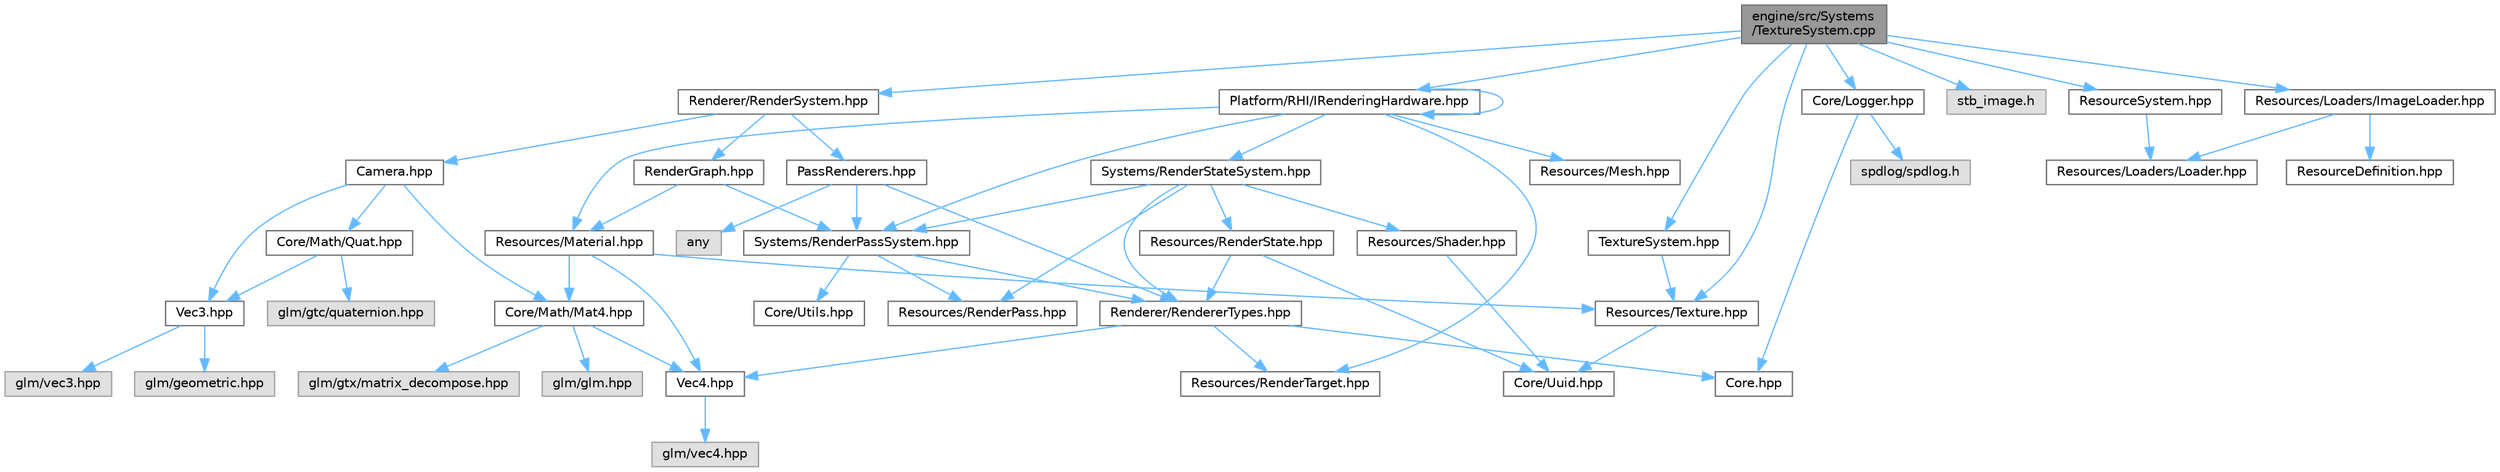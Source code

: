 digraph "engine/src/Systems/TextureSystem.cpp"
{
 // LATEX_PDF_SIZE
  bgcolor="transparent";
  edge [fontname=Helvetica,fontsize=10,labelfontname=Helvetica,labelfontsize=10];
  node [fontname=Helvetica,fontsize=10,shape=box,height=0.2,width=0.4];
  Node1 [id="Node000001",label="engine/src/Systems\l/TextureSystem.cpp",height=0.2,width=0.4,color="gray40", fillcolor="grey60", style="filled", fontcolor="black",tooltip=" "];
  Node1 -> Node2 [id="edge58_Node000001_Node000002",color="steelblue1",style="solid",tooltip=" "];
  Node2 [id="Node000002",label="TextureSystem.hpp",height=0.2,width=0.4,color="grey40", fillcolor="white", style="filled",URL="$_texture_system_8hpp.html",tooltip=" "];
  Node2 -> Node3 [id="edge59_Node000002_Node000003",color="steelblue1",style="solid",tooltip=" "];
  Node3 [id="Node000003",label="Resources/Texture.hpp",height=0.2,width=0.4,color="grey40", fillcolor="white", style="filled",URL="$_texture_8hpp.html",tooltip=" "];
  Node3 -> Node4 [id="edge60_Node000003_Node000004",color="steelblue1",style="solid",tooltip=" "];
  Node4 [id="Node000004",label="Core/Uuid.hpp",height=0.2,width=0.4,color="grey40", fillcolor="white", style="filled",URL="$_uuid_8hpp.html",tooltip=" "];
  Node1 -> Node5 [id="edge61_Node000001_Node000005",color="steelblue1",style="solid",tooltip=" "];
  Node5 [id="Node000005",label="stb_image.h",height=0.2,width=0.4,color="grey60", fillcolor="#E0E0E0", style="filled",tooltip=" "];
  Node1 -> Node6 [id="edge62_Node000001_Node000006",color="steelblue1",style="solid",tooltip=" "];
  Node6 [id="Node000006",label="Core/Logger.hpp",height=0.2,width=0.4,color="grey40", fillcolor="white", style="filled",URL="$_logger_8hpp.html",tooltip=" "];
  Node6 -> Node7 [id="edge63_Node000006_Node000007",color="steelblue1",style="solid",tooltip=" "];
  Node7 [id="Node000007",label="spdlog/spdlog.h",height=0.2,width=0.4,color="grey60", fillcolor="#E0E0E0", style="filled",tooltip=" "];
  Node6 -> Node8 [id="edge64_Node000006_Node000008",color="steelblue1",style="solid",tooltip=" "];
  Node8 [id="Node000008",label="Core.hpp",height=0.2,width=0.4,color="grey40", fillcolor="white", style="filled",URL="$_core_8hpp.html",tooltip=" "];
  Node1 -> Node9 [id="edge65_Node000001_Node000009",color="steelblue1",style="solid",tooltip=" "];
  Node9 [id="Node000009",label="Platform/RHI/IRenderingHardware.hpp",height=0.2,width=0.4,color="grey40", fillcolor="white", style="filled",URL="$_i_rendering_hardware_8hpp.html",tooltip=" "];
  Node9 -> Node9 [id="edge66_Node000009_Node000009",color="steelblue1",style="solid",tooltip=" "];
  Node9 -> Node10 [id="edge67_Node000009_Node000010",color="steelblue1",style="solid",tooltip=" "];
  Node10 [id="Node000010",label="Resources/Material.hpp",height=0.2,width=0.4,color="grey40", fillcolor="white", style="filled",URL="$_material_8hpp.html",tooltip=" "];
  Node10 -> Node11 [id="edge68_Node000010_Node000011",color="steelblue1",style="solid",tooltip=" "];
  Node11 [id="Node000011",label="Core/Math/Mat4.hpp",height=0.2,width=0.4,color="grey40", fillcolor="white", style="filled",URL="$_mat4_8hpp.html",tooltip=" "];
  Node11 -> Node12 [id="edge69_Node000011_Node000012",color="steelblue1",style="solid",tooltip=" "];
  Node12 [id="Node000012",label="Vec4.hpp",height=0.2,width=0.4,color="grey40", fillcolor="white", style="filled",URL="$_vec4_8hpp.html",tooltip=" "];
  Node12 -> Node13 [id="edge70_Node000012_Node000013",color="steelblue1",style="solid",tooltip=" "];
  Node13 [id="Node000013",label="glm/vec4.hpp",height=0.2,width=0.4,color="grey60", fillcolor="#E0E0E0", style="filled",tooltip=" "];
  Node11 -> Node14 [id="edge71_Node000011_Node000014",color="steelblue1",style="solid",tooltip=" "];
  Node14 [id="Node000014",label="glm/glm.hpp",height=0.2,width=0.4,color="grey60", fillcolor="#E0E0E0", style="filled",tooltip=" "];
  Node11 -> Node15 [id="edge72_Node000011_Node000015",color="steelblue1",style="solid",tooltip=" "];
  Node15 [id="Node000015",label="glm/gtx/matrix_decompose.hpp",height=0.2,width=0.4,color="grey60", fillcolor="#E0E0E0", style="filled",tooltip=" "];
  Node10 -> Node12 [id="edge73_Node000010_Node000012",color="steelblue1",style="solid",tooltip=" "];
  Node10 -> Node3 [id="edge74_Node000010_Node000003",color="steelblue1",style="solid",tooltip=" "];
  Node9 -> Node16 [id="edge75_Node000009_Node000016",color="steelblue1",style="solid",tooltip=" "];
  Node16 [id="Node000016",label="Resources/Mesh.hpp",height=0.2,width=0.4,color="grey40", fillcolor="white", style="filled",URL="$_mesh_8hpp.html",tooltip=" "];
  Node9 -> Node17 [id="edge76_Node000009_Node000017",color="steelblue1",style="solid",tooltip=" "];
  Node17 [id="Node000017",label="Resources/RenderTarget.hpp",height=0.2,width=0.4,color="grey40", fillcolor="white", style="filled",URL="$_render_target_8hpp.html",tooltip=" "];
  Node9 -> Node18 [id="edge77_Node000009_Node000018",color="steelblue1",style="solid",tooltip=" "];
  Node18 [id="Node000018",label="Systems/RenderPassSystem.hpp",height=0.2,width=0.4,color="grey40", fillcolor="white", style="filled",URL="$_render_pass_system_8hpp.html",tooltip=" "];
  Node18 -> Node19 [id="edge78_Node000018_Node000019",color="steelblue1",style="solid",tooltip=" "];
  Node19 [id="Node000019",label="Core/Utils.hpp",height=0.2,width=0.4,color="grey40", fillcolor="white", style="filled",URL="$_utils_8hpp.html",tooltip=" "];
  Node18 -> Node20 [id="edge79_Node000018_Node000020",color="steelblue1",style="solid",tooltip=" "];
  Node20 [id="Node000020",label="Renderer/RendererTypes.hpp",height=0.2,width=0.4,color="grey40", fillcolor="white", style="filled",URL="$_renderer_types_8hpp.html",tooltip=" "];
  Node20 -> Node8 [id="edge80_Node000020_Node000008",color="steelblue1",style="solid",tooltip=" "];
  Node20 -> Node12 [id="edge81_Node000020_Node000012",color="steelblue1",style="solid",tooltip=" "];
  Node20 -> Node17 [id="edge82_Node000020_Node000017",color="steelblue1",style="solid",tooltip=" "];
  Node18 -> Node21 [id="edge83_Node000018_Node000021",color="steelblue1",style="solid",tooltip=" "];
  Node21 [id="Node000021",label="Resources/RenderPass.hpp",height=0.2,width=0.4,color="grey40", fillcolor="white", style="filled",URL="$_render_pass_8hpp.html",tooltip=" "];
  Node9 -> Node22 [id="edge84_Node000009_Node000022",color="steelblue1",style="solid",tooltip=" "];
  Node22 [id="Node000022",label="Systems/RenderStateSystem.hpp",height=0.2,width=0.4,color="grey40", fillcolor="white", style="filled",URL="$_render_state_system_8hpp.html",tooltip=" "];
  Node22 -> Node18 [id="edge85_Node000022_Node000018",color="steelblue1",style="solid",tooltip=" "];
  Node22 -> Node20 [id="edge86_Node000022_Node000020",color="steelblue1",style="solid",tooltip=" "];
  Node22 -> Node21 [id="edge87_Node000022_Node000021",color="steelblue1",style="solid",tooltip=" "];
  Node22 -> Node23 [id="edge88_Node000022_Node000023",color="steelblue1",style="solid",tooltip=" "];
  Node23 [id="Node000023",label="Resources/RenderState.hpp",height=0.2,width=0.4,color="grey40", fillcolor="white", style="filled",URL="$_render_state_8hpp.html",tooltip=" "];
  Node23 -> Node4 [id="edge89_Node000023_Node000004",color="steelblue1",style="solid",tooltip=" "];
  Node23 -> Node20 [id="edge90_Node000023_Node000020",color="steelblue1",style="solid",tooltip=" "];
  Node22 -> Node24 [id="edge91_Node000022_Node000024",color="steelblue1",style="solid",tooltip=" "];
  Node24 [id="Node000024",label="Resources/Shader.hpp",height=0.2,width=0.4,color="grey40", fillcolor="white", style="filled",URL="$_shader_8hpp.html",tooltip=" "];
  Node24 -> Node4 [id="edge92_Node000024_Node000004",color="steelblue1",style="solid",tooltip=" "];
  Node1 -> Node25 [id="edge93_Node000001_Node000025",color="steelblue1",style="solid",tooltip=" "];
  Node25 [id="Node000025",label="ResourceSystem.hpp",height=0.2,width=0.4,color="grey40", fillcolor="white", style="filled",URL="$_resource_system_8hpp.html",tooltip=" "];
  Node25 -> Node26 [id="edge94_Node000025_Node000026",color="steelblue1",style="solid",tooltip=" "];
  Node26 [id="Node000026",label="Resources/Loaders/Loader.hpp",height=0.2,width=0.4,color="grey40", fillcolor="white", style="filled",URL="$_loader_8hpp.html",tooltip=" "];
  Node1 -> Node27 [id="edge95_Node000001_Node000027",color="steelblue1",style="solid",tooltip=" "];
  Node27 [id="Node000027",label="Renderer/RenderSystem.hpp",height=0.2,width=0.4,color="grey40", fillcolor="white", style="filled",URL="$_render_system_8hpp.html",tooltip=" "];
  Node27 -> Node28 [id="edge96_Node000027_Node000028",color="steelblue1",style="solid",tooltip=" "];
  Node28 [id="Node000028",label="Camera.hpp",height=0.2,width=0.4,color="grey40", fillcolor="white", style="filled",URL="$_camera_8hpp.html",tooltip=" "];
  Node28 -> Node11 [id="edge97_Node000028_Node000011",color="steelblue1",style="solid",tooltip=" "];
  Node28 -> Node29 [id="edge98_Node000028_Node000029",color="steelblue1",style="solid",tooltip=" "];
  Node29 [id="Node000029",label="Core/Math/Quat.hpp",height=0.2,width=0.4,color="grey40", fillcolor="white", style="filled",URL="$_quat_8hpp.html",tooltip=" "];
  Node29 -> Node30 [id="edge99_Node000029_Node000030",color="steelblue1",style="solid",tooltip=" "];
  Node30 [id="Node000030",label="Vec3.hpp",height=0.2,width=0.4,color="grey40", fillcolor="white", style="filled",URL="$_vec3_8hpp.html",tooltip=" "];
  Node30 -> Node31 [id="edge100_Node000030_Node000031",color="steelblue1",style="solid",tooltip=" "];
  Node31 [id="Node000031",label="glm/geometric.hpp",height=0.2,width=0.4,color="grey60", fillcolor="#E0E0E0", style="filled",tooltip=" "];
  Node30 -> Node32 [id="edge101_Node000030_Node000032",color="steelblue1",style="solid",tooltip=" "];
  Node32 [id="Node000032",label="glm/vec3.hpp",height=0.2,width=0.4,color="grey60", fillcolor="#E0E0E0", style="filled",tooltip=" "];
  Node29 -> Node33 [id="edge102_Node000029_Node000033",color="steelblue1",style="solid",tooltip=" "];
  Node33 [id="Node000033",label="glm/gtc/quaternion.hpp",height=0.2,width=0.4,color="grey60", fillcolor="#E0E0E0", style="filled",tooltip=" "];
  Node28 -> Node30 [id="edge103_Node000028_Node000030",color="steelblue1",style="solid",tooltip=" "];
  Node27 -> Node34 [id="edge104_Node000027_Node000034",color="steelblue1",style="solid",tooltip=" "];
  Node34 [id="Node000034",label="PassRenderers.hpp",height=0.2,width=0.4,color="grey40", fillcolor="white", style="filled",URL="$_pass_renderers_8hpp.html",tooltip=" "];
  Node34 -> Node35 [id="edge105_Node000034_Node000035",color="steelblue1",style="solid",tooltip=" "];
  Node35 [id="Node000035",label="any",height=0.2,width=0.4,color="grey60", fillcolor="#E0E0E0", style="filled",tooltip=" "];
  Node34 -> Node20 [id="edge106_Node000034_Node000020",color="steelblue1",style="solid",tooltip=" "];
  Node34 -> Node18 [id="edge107_Node000034_Node000018",color="steelblue1",style="solid",tooltip=" "];
  Node27 -> Node36 [id="edge108_Node000027_Node000036",color="steelblue1",style="solid",tooltip=" "];
  Node36 [id="Node000036",label="RenderGraph.hpp",height=0.2,width=0.4,color="grey40", fillcolor="white", style="filled",URL="$_render_graph_8hpp.html",tooltip=" "];
  Node36 -> Node10 [id="edge109_Node000036_Node000010",color="steelblue1",style="solid",tooltip=" "];
  Node36 -> Node18 [id="edge110_Node000036_Node000018",color="steelblue1",style="solid",tooltip=" "];
  Node1 -> Node37 [id="edge111_Node000001_Node000037",color="steelblue1",style="solid",tooltip=" "];
  Node37 [id="Node000037",label="Resources/Loaders/ImageLoader.hpp",height=0.2,width=0.4,color="grey40", fillcolor="white", style="filled",URL="$_image_loader_8hpp.html",tooltip=" "];
  Node37 -> Node26 [id="edge112_Node000037_Node000026",color="steelblue1",style="solid",tooltip=" "];
  Node37 -> Node38 [id="edge113_Node000037_Node000038",color="steelblue1",style="solid",tooltip=" "];
  Node38 [id="Node000038",label="ResourceDefinition.hpp",height=0.2,width=0.4,color="grey40", fillcolor="white", style="filled",URL="$_resource_definition_8hpp.html",tooltip=" "];
  Node1 -> Node3 [id="edge114_Node000001_Node000003",color="steelblue1",style="solid",tooltip=" "];
}
